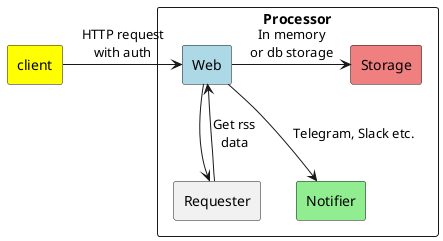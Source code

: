 @startuml

skinparam componentStyle rectangle

component [client] #Yellow

component Processor {
    component [Web] as web #LightBlue
    component [Storage] as store #LightCoral
    component [Notifier] as notify #LightGreen
    component [Requester] as request
}

client -r-> web : HTTP request\nwith auth
web -d-> request
request -> web : Get rss\ndata
web -r-> store : In memory\nor db storage
web -d-> notify : Telegram, Slack etc.

@enduml